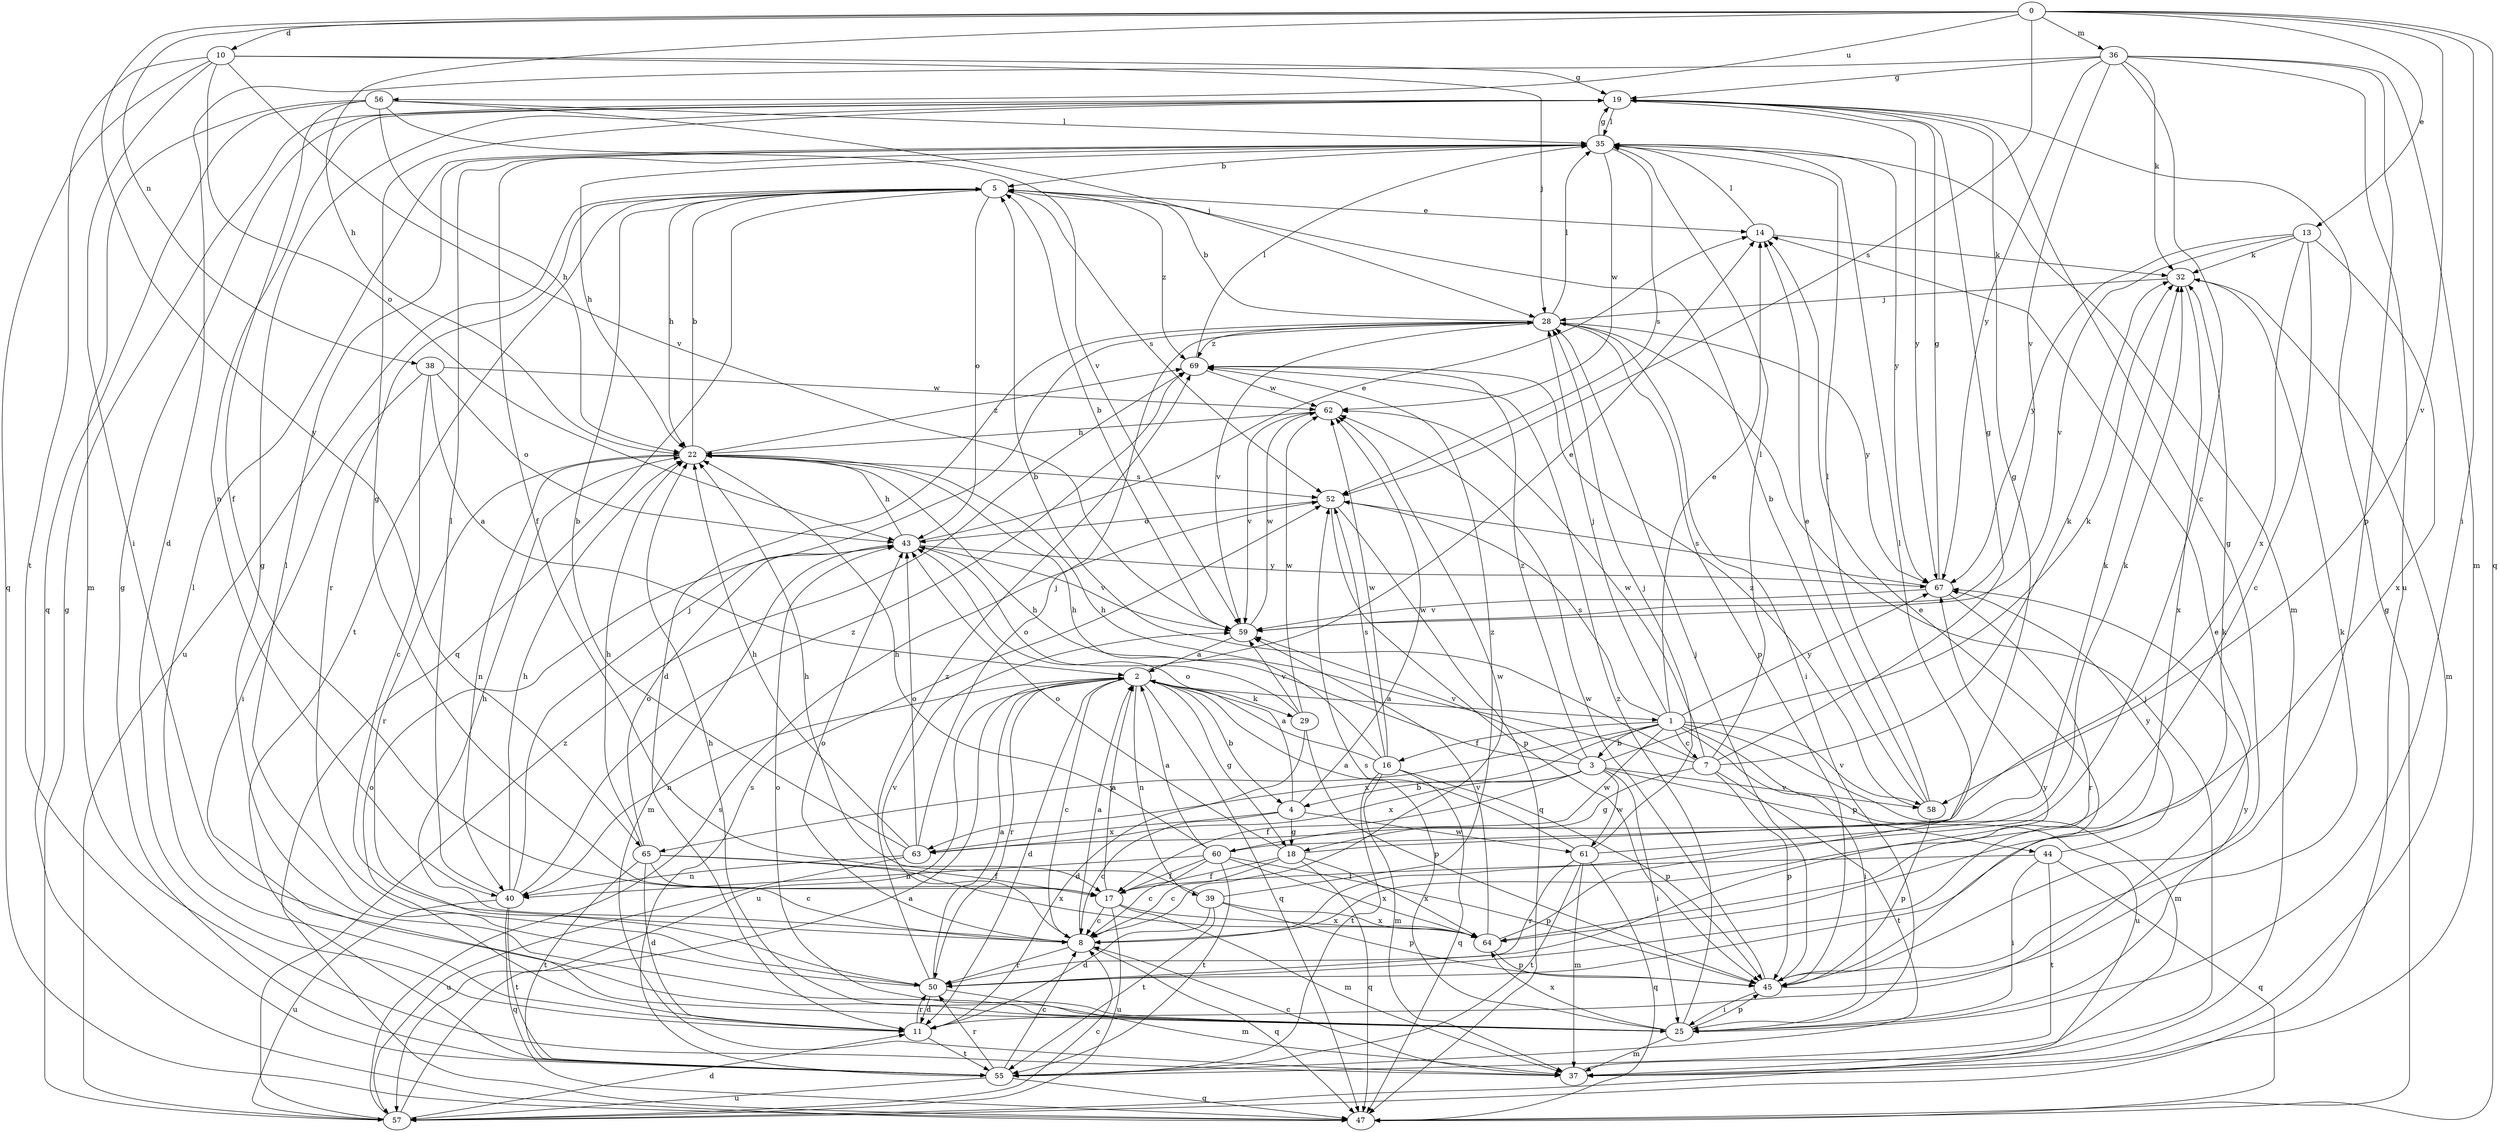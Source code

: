 strict digraph  {
0;
1;
2;
3;
4;
5;
7;
8;
10;
11;
13;
14;
16;
17;
18;
19;
22;
25;
28;
29;
32;
35;
36;
37;
38;
39;
40;
43;
44;
45;
47;
50;
52;
55;
56;
57;
58;
59;
60;
61;
62;
63;
64;
65;
67;
69;
0 -> 10  [label=d];
0 -> 13  [label=e];
0 -> 22  [label=h];
0 -> 25  [label=i];
0 -> 36  [label=m];
0 -> 38  [label=n];
0 -> 47  [label=q];
0 -> 52  [label=s];
0 -> 56  [label=u];
0 -> 58  [label=v];
0 -> 65  [label=y];
1 -> 3  [label=b];
1 -> 7  [label=c];
1 -> 14  [label=e];
1 -> 16  [label=f];
1 -> 25  [label=i];
1 -> 28  [label=j];
1 -> 37  [label=m];
1 -> 52  [label=s];
1 -> 57  [label=u];
1 -> 58  [label=v];
1 -> 60  [label=w];
1 -> 63  [label=x];
1 -> 65  [label=y];
1 -> 67  [label=y];
2 -> 1  [label=a];
2 -> 4  [label=b];
2 -> 8  [label=c];
2 -> 11  [label=d];
2 -> 14  [label=e];
2 -> 18  [label=g];
2 -> 29  [label=k];
2 -> 39  [label=n];
2 -> 40  [label=n];
2 -> 47  [label=q];
2 -> 50  [label=r];
2 -> 57  [label=u];
3 -> 4  [label=b];
3 -> 17  [label=f];
3 -> 22  [label=h];
3 -> 25  [label=i];
3 -> 32  [label=k];
3 -> 44  [label=p];
3 -> 58  [label=v];
3 -> 59  [label=v];
3 -> 61  [label=w];
3 -> 63  [label=x];
3 -> 69  [label=z];
4 -> 8  [label=c];
4 -> 18  [label=g];
4 -> 43  [label=o];
4 -> 61  [label=w];
4 -> 62  [label=w];
4 -> 63  [label=x];
5 -> 14  [label=e];
5 -> 22  [label=h];
5 -> 43  [label=o];
5 -> 47  [label=q];
5 -> 50  [label=r];
5 -> 52  [label=s];
5 -> 55  [label=t];
5 -> 57  [label=u];
5 -> 69  [label=z];
7 -> 5  [label=b];
7 -> 18  [label=g];
7 -> 19  [label=g];
7 -> 22  [label=h];
7 -> 32  [label=k];
7 -> 35  [label=l];
7 -> 45  [label=p];
7 -> 55  [label=t];
7 -> 62  [label=w];
8 -> 2  [label=a];
8 -> 22  [label=h];
8 -> 43  [label=o];
8 -> 47  [label=q];
8 -> 50  [label=r];
8 -> 59  [label=v];
8 -> 62  [label=w];
10 -> 19  [label=g];
10 -> 25  [label=i];
10 -> 28  [label=j];
10 -> 43  [label=o];
10 -> 47  [label=q];
10 -> 55  [label=t];
10 -> 59  [label=v];
11 -> 14  [label=e];
11 -> 35  [label=l];
11 -> 43  [label=o];
11 -> 50  [label=r];
11 -> 55  [label=t];
13 -> 8  [label=c];
13 -> 32  [label=k];
13 -> 59  [label=v];
13 -> 63  [label=x];
13 -> 64  [label=x];
13 -> 67  [label=y];
14 -> 32  [label=k];
14 -> 35  [label=l];
16 -> 2  [label=a];
16 -> 22  [label=h];
16 -> 37  [label=m];
16 -> 45  [label=p];
16 -> 47  [label=q];
16 -> 52  [label=s];
16 -> 55  [label=t];
16 -> 62  [label=w];
17 -> 2  [label=a];
17 -> 8  [label=c];
17 -> 19  [label=g];
17 -> 37  [label=m];
17 -> 57  [label=u];
17 -> 64  [label=x];
18 -> 8  [label=c];
18 -> 17  [label=f];
18 -> 19  [label=g];
18 -> 43  [label=o];
18 -> 47  [label=q];
18 -> 64  [label=x];
19 -> 35  [label=l];
19 -> 40  [label=n];
19 -> 67  [label=y];
22 -> 5  [label=b];
22 -> 40  [label=n];
22 -> 50  [label=r];
22 -> 52  [label=s];
22 -> 69  [label=z];
25 -> 19  [label=g];
25 -> 22  [label=h];
25 -> 37  [label=m];
25 -> 43  [label=o];
25 -> 45  [label=p];
25 -> 52  [label=s];
25 -> 64  [label=x];
25 -> 67  [label=y];
25 -> 69  [label=z];
28 -> 5  [label=b];
28 -> 11  [label=d];
28 -> 25  [label=i];
28 -> 35  [label=l];
28 -> 45  [label=p];
28 -> 59  [label=v];
28 -> 67  [label=y];
28 -> 69  [label=z];
29 -> 11  [label=d];
29 -> 43  [label=o];
29 -> 45  [label=p];
29 -> 59  [label=v];
29 -> 62  [label=w];
32 -> 28  [label=j];
32 -> 37  [label=m];
32 -> 64  [label=x];
35 -> 5  [label=b];
35 -> 17  [label=f];
35 -> 19  [label=g];
35 -> 22  [label=h];
35 -> 37  [label=m];
35 -> 52  [label=s];
35 -> 62  [label=w];
35 -> 67  [label=y];
36 -> 8  [label=c];
36 -> 11  [label=d];
36 -> 19  [label=g];
36 -> 32  [label=k];
36 -> 37  [label=m];
36 -> 45  [label=p];
36 -> 57  [label=u];
36 -> 59  [label=v];
36 -> 67  [label=y];
37 -> 8  [label=c];
37 -> 28  [label=j];
38 -> 2  [label=a];
38 -> 8  [label=c];
38 -> 25  [label=i];
38 -> 43  [label=o];
38 -> 62  [label=w];
39 -> 11  [label=d];
39 -> 22  [label=h];
39 -> 45  [label=p];
39 -> 55  [label=t];
39 -> 64  [label=x];
39 -> 69  [label=z];
40 -> 22  [label=h];
40 -> 28  [label=j];
40 -> 35  [label=l];
40 -> 47  [label=q];
40 -> 55  [label=t];
40 -> 57  [label=u];
40 -> 69  [label=z];
43 -> 14  [label=e];
43 -> 22  [label=h];
43 -> 37  [label=m];
43 -> 59  [label=v];
43 -> 67  [label=y];
44 -> 17  [label=f];
44 -> 25  [label=i];
44 -> 47  [label=q];
44 -> 55  [label=t];
44 -> 67  [label=y];
45 -> 14  [label=e];
45 -> 19  [label=g];
45 -> 25  [label=i];
45 -> 28  [label=j];
45 -> 32  [label=k];
45 -> 62  [label=w];
47 -> 19  [label=g];
50 -> 2  [label=a];
50 -> 11  [label=d];
50 -> 32  [label=k];
50 -> 35  [label=l];
50 -> 37  [label=m];
50 -> 67  [label=y];
50 -> 69  [label=z];
52 -> 43  [label=o];
52 -> 45  [label=p];
52 -> 47  [label=q];
55 -> 8  [label=c];
55 -> 19  [label=g];
55 -> 47  [label=q];
55 -> 50  [label=r];
55 -> 52  [label=s];
55 -> 57  [label=u];
56 -> 17  [label=f];
56 -> 22  [label=h];
56 -> 28  [label=j];
56 -> 35  [label=l];
56 -> 37  [label=m];
56 -> 47  [label=q];
56 -> 59  [label=v];
57 -> 2  [label=a];
57 -> 8  [label=c];
57 -> 11  [label=d];
57 -> 19  [label=g];
57 -> 52  [label=s];
57 -> 69  [label=z];
58 -> 5  [label=b];
58 -> 14  [label=e];
58 -> 35  [label=l];
58 -> 45  [label=p];
58 -> 69  [label=z];
59 -> 2  [label=a];
59 -> 5  [label=b];
59 -> 62  [label=w];
60 -> 2  [label=a];
60 -> 8  [label=c];
60 -> 17  [label=f];
60 -> 22  [label=h];
60 -> 32  [label=k];
60 -> 40  [label=n];
60 -> 45  [label=p];
60 -> 55  [label=t];
60 -> 64  [label=x];
61 -> 2  [label=a];
61 -> 28  [label=j];
61 -> 32  [label=k];
61 -> 37  [label=m];
61 -> 47  [label=q];
61 -> 50  [label=r];
61 -> 55  [label=t];
62 -> 22  [label=h];
62 -> 59  [label=v];
63 -> 5  [label=b];
63 -> 22  [label=h];
63 -> 28  [label=j];
63 -> 40  [label=n];
63 -> 43  [label=o];
63 -> 57  [label=u];
64 -> 35  [label=l];
64 -> 45  [label=p];
64 -> 59  [label=v];
65 -> 8  [label=c];
65 -> 11  [label=d];
65 -> 17  [label=f];
65 -> 22  [label=h];
65 -> 43  [label=o];
65 -> 55  [label=t];
65 -> 64  [label=x];
67 -> 19  [label=g];
67 -> 50  [label=r];
67 -> 52  [label=s];
67 -> 59  [label=v];
69 -> 35  [label=l];
69 -> 62  [label=w];
}
